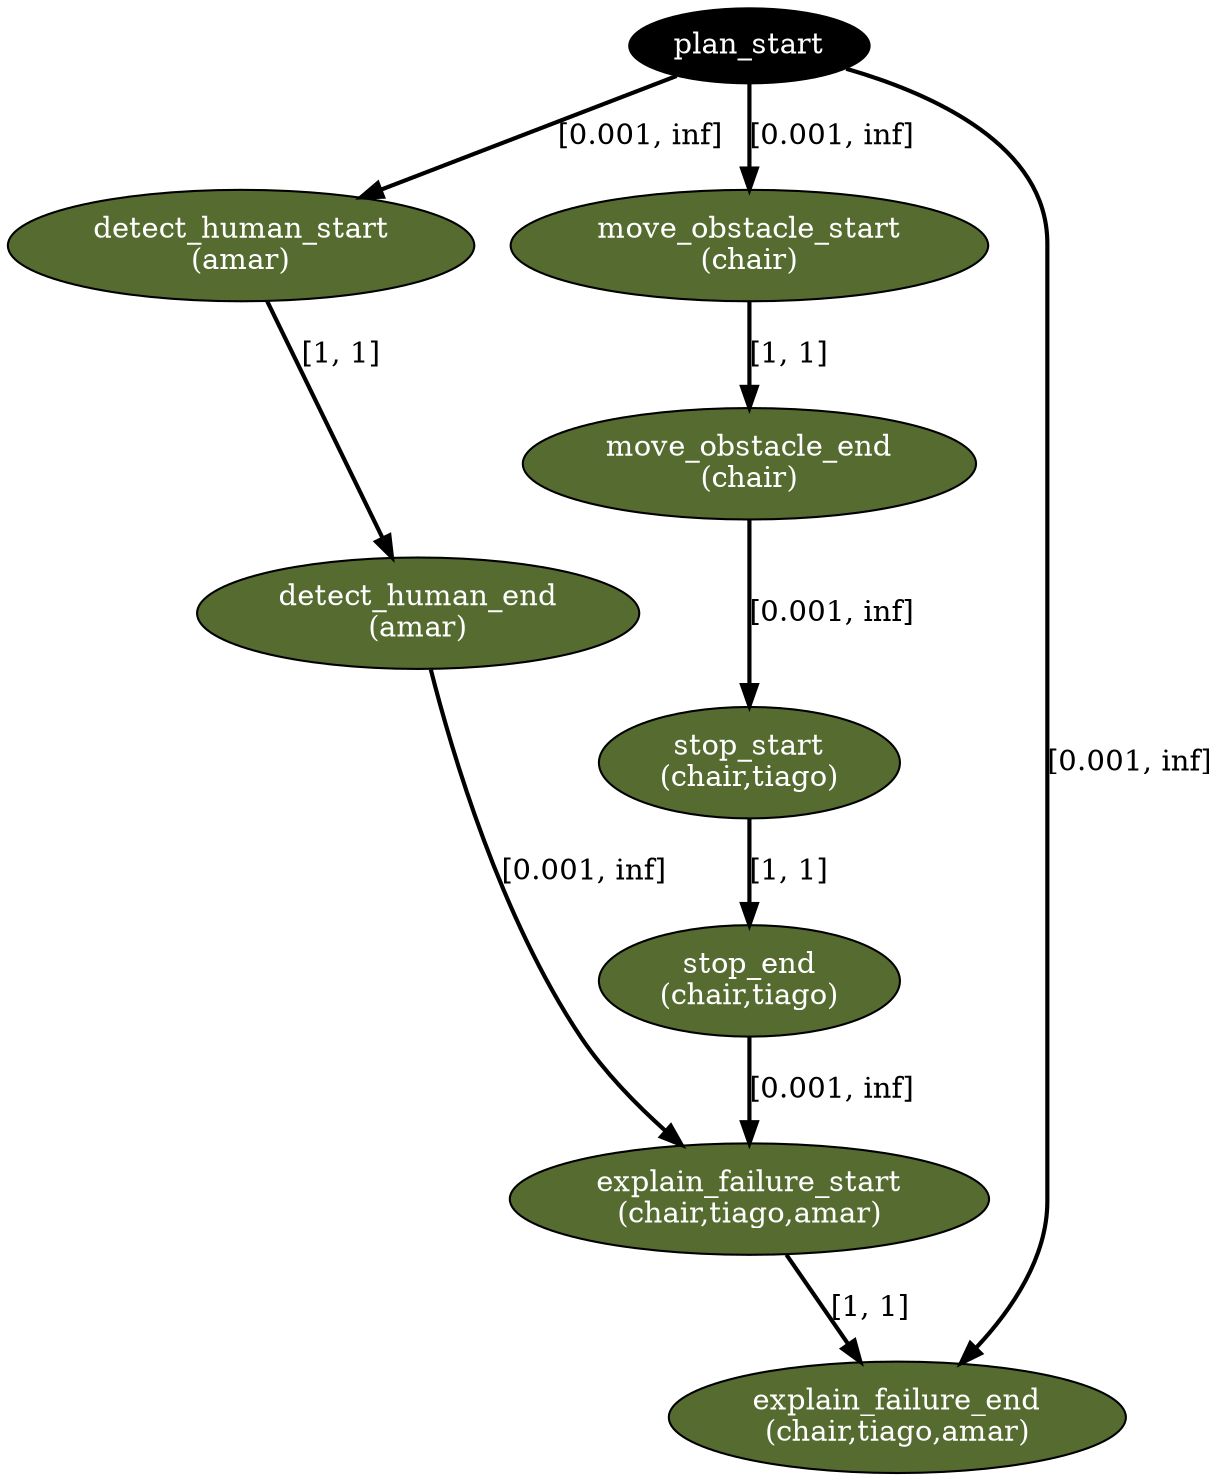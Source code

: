 digraph plan {
0[ label="plan_start",style=filled,fillcolor=black,fontcolor=white];
1[ label="detect_human_start
(amar)",style=filled,fillcolor=darkolivegreen,fontcolor=white];
2[ label="detect_human_end
(amar)",style=filled,fillcolor=darkolivegreen,fontcolor=white];
3[ label="move_obstacle_start
(chair)",style=filled,fillcolor=darkolivegreen,fontcolor=white];
4[ label="move_obstacle_end
(chair)",style=filled,fillcolor=darkolivegreen,fontcolor=white];
5[ label="stop_start
(chair,tiago)",style=filled,fillcolor=darkolivegreen,fontcolor=white];
6[ label="stop_end
(chair,tiago)",style=filled,fillcolor=darkolivegreen,fontcolor=white];
7[ label="explain_failure_start
(chair,tiago,amar)",style=filled,fillcolor=darkolivegreen,fontcolor=white];
8[ label="explain_failure_end
(chair,tiago,amar)",style=filled,fillcolor=darkolivegreen,fontcolor=white];
"0" -> "1" [ label="[0.001, inf]" , penwidth=2, color="black"]
"0" -> "3" [ label="[0.001, inf]" , penwidth=2, color="black"]
"1" -> "2" [ label="[1, 1]" , penwidth=2, color="black"]
"3" -> "4" [ label="[1, 1]" , penwidth=2, color="black"]
"4" -> "5" [ label="[0.001, inf]" , penwidth=2, color="black"]
"5" -> "6" [ label="[1, 1]" , penwidth=2, color="black"]
"6" -> "7" [ label="[0.001, inf]" , penwidth=2, color="black"]
"2" -> "7" [ label="[0.001, inf]" , penwidth=2, color="black"]
"7" -> "8" [ label="[1, 1]" , penwidth=2, color="black"]
"0" -> "8" [ label="[0.001, inf]" , penwidth=2, color="black"]
}

